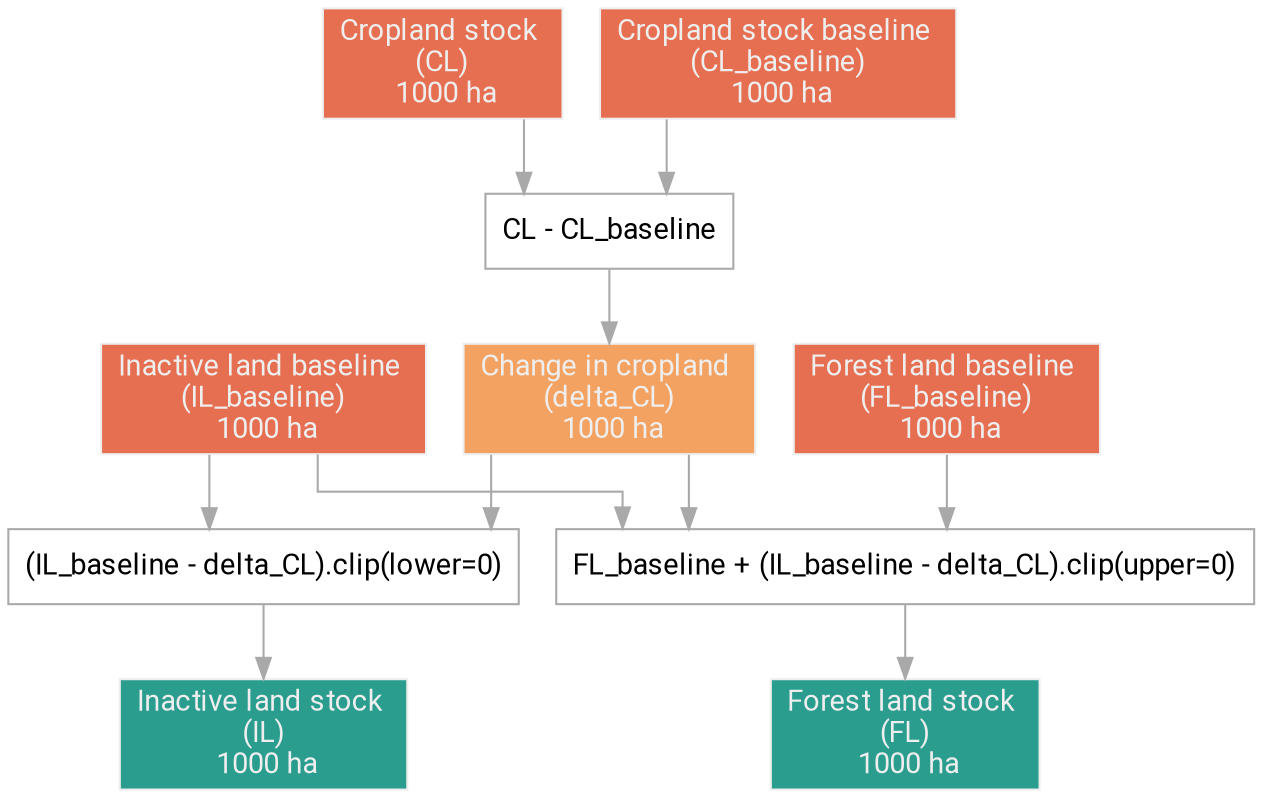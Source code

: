 digraph {
	graph [splines=ortho]
	CL [label=CL color="#eeeeee" fillcolor="#e76f51" fontcolor="#eeeeee" fontname=roboto label="Cropland stock 
 (CL) 
 1000 ha" peripheries=1 shape=rectangle style=filled]
	CL_baseline [label=CL_baseline color="#eeeeee" fillcolor="#e76f51" fontcolor="#eeeeee" fontname=roboto label="Cropland stock baseline 
 (CL_baseline) 
 1000 ha" peripheries=1 shape=rectangle style=filled]
	delta_CL [label=delta_CL color="#eeeeee" fillcolor="#f4a261" fontcolor="#eeeeee" fontname=roboto label="Change in cropland 
 (delta_CL) 
 1000 ha" peripheries=1 shape=rectangle style=filled]
	delta_CL_comp [label=delta_CL_comp color="#A9A9A9" fillcolor="#e76f51" fontcolor="#000000" fontname=roboto label="CL - CL_baseline" peripheries=1 shape=rectangle style=""]
	IL_baseline [label=IL_baseline color="#eeeeee" fillcolor="#e76f51" fontcolor="#eeeeee" fontname=roboto label="Inactive land baseline 
 (IL_baseline) 
 1000 ha" peripheries=1 shape=rectangle style=filled]
	FL_baseline [label=FL_baseline color="#eeeeee" fillcolor="#e76f51" fontcolor="#eeeeee" fontname=roboto label="Forest land baseline 
 (FL_baseline) 
 1000 ha" peripheries=1 shape=rectangle style=filled]
	IL [label=IL color="#eeeeee" fillcolor="#2a9d8f" fontcolor="#eeeeee" fontname=roboto label="Inactive land stock 
 (IL) 
 1000 ha" peripheries=1 shape=rectangle style=filled]
	IL_comp [label=IL_comp color="#A9A9A9" fillcolor="#e76f51" fontcolor="#000000" fontname=roboto label="(IL_baseline - delta_CL).clip(lower=0)" peripheries=1 shape=rectangle style=""]
	FL [label=FL color="#eeeeee" fillcolor="#2a9d8f" fontcolor="#eeeeee" fontname=roboto label="Forest land stock 
 (FL) 
 1000 ha" peripheries=1 shape=rectangle style=filled]
	FL_comp [label=FL_comp color="#A9A9A9" fillcolor="#e76f51" fontcolor="#000000" fontname=roboto label="FL_baseline + (IL_baseline - delta_CL).clip(upper=0)" peripheries=1 shape=rectangle style=""]
	CL -> delta_CL_comp [color="#A9A9A9"]
	CL_baseline -> delta_CL_comp [color="#A9A9A9"]
	delta_CL -> IL_comp [color="#A9A9A9"]
	delta_CL -> FL_comp [color="#A9A9A9"]
	delta_CL_comp -> delta_CL [color="#A9A9A9"]
	IL_baseline -> IL_comp [color="#A9A9A9"]
	IL_baseline -> FL_comp [color="#A9A9A9"]
	FL_baseline -> FL_comp [color="#A9A9A9"]
	IL_comp -> IL [color="#A9A9A9"]
	FL_comp -> FL [color="#A9A9A9"]
}
